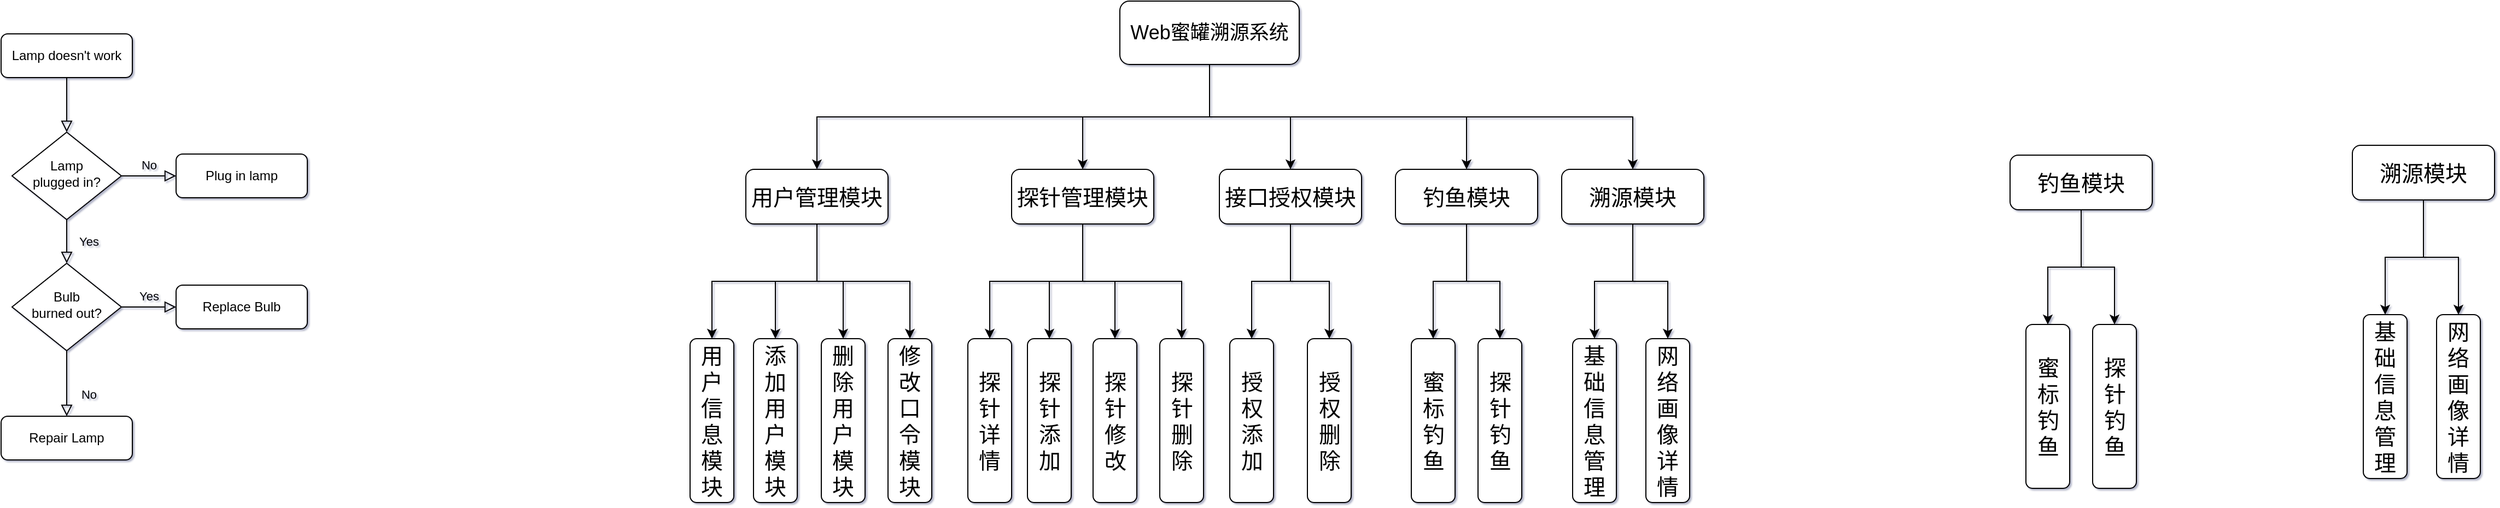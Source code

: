 <mxfile version="14.5.10" type="github">
  <diagram id="C5RBs43oDa-KdzZeNtuy" name="Page-1">
    <mxGraphModel dx="2347" dy="1247" grid="0" gridSize="10" guides="1" tooltips="1" connect="1" arrows="1" fold="1" page="0" pageScale="1" pageWidth="827" pageHeight="1169" background="none" math="0" shadow="1">
      <root>
        <mxCell id="WIyWlLk6GJQsqaUBKTNV-0" />
        <mxCell id="WIyWlLk6GJQsqaUBKTNV-1" parent="WIyWlLk6GJQsqaUBKTNV-0" />
        <mxCell id="WIyWlLk6GJQsqaUBKTNV-2" value="" style="rounded=0;html=1;jettySize=auto;orthogonalLoop=1;fontSize=11;endArrow=block;endFill=0;endSize=8;strokeWidth=1;shadow=0;labelBackgroundColor=none;edgeStyle=orthogonalEdgeStyle;" parent="WIyWlLk6GJQsqaUBKTNV-1" source="WIyWlLk6GJQsqaUBKTNV-3" target="WIyWlLk6GJQsqaUBKTNV-6" edge="1">
          <mxGeometry relative="1" as="geometry" />
        </mxCell>
        <mxCell id="WIyWlLk6GJQsqaUBKTNV-3" value="Lamp doesn&#39;t work" style="rounded=1;whiteSpace=wrap;html=1;fontSize=12;glass=0;strokeWidth=1;shadow=0;" parent="WIyWlLk6GJQsqaUBKTNV-1" vertex="1">
          <mxGeometry x="40" y="211" width="120" height="40" as="geometry" />
        </mxCell>
        <mxCell id="WIyWlLk6GJQsqaUBKTNV-4" value="Yes" style="rounded=0;html=1;jettySize=auto;orthogonalLoop=1;fontSize=11;endArrow=block;endFill=0;endSize=8;strokeWidth=1;shadow=0;labelBackgroundColor=none;edgeStyle=orthogonalEdgeStyle;" parent="WIyWlLk6GJQsqaUBKTNV-1" source="WIyWlLk6GJQsqaUBKTNV-6" target="WIyWlLk6GJQsqaUBKTNV-10" edge="1">
          <mxGeometry y="20" relative="1" as="geometry">
            <mxPoint as="offset" />
          </mxGeometry>
        </mxCell>
        <mxCell id="WIyWlLk6GJQsqaUBKTNV-5" value="No" style="edgeStyle=orthogonalEdgeStyle;rounded=0;html=1;jettySize=auto;orthogonalLoop=1;fontSize=11;endArrow=block;endFill=0;endSize=8;strokeWidth=1;shadow=0;labelBackgroundColor=none;" parent="WIyWlLk6GJQsqaUBKTNV-1" source="WIyWlLk6GJQsqaUBKTNV-6" target="WIyWlLk6GJQsqaUBKTNV-7" edge="1">
          <mxGeometry y="10" relative="1" as="geometry">
            <mxPoint as="offset" />
          </mxGeometry>
        </mxCell>
        <mxCell id="WIyWlLk6GJQsqaUBKTNV-6" value="Lamp&lt;br&gt;plugged in?" style="rhombus;whiteSpace=wrap;html=1;shadow=0;fontFamily=Helvetica;fontSize=12;align=center;strokeWidth=1;spacing=6;spacingTop=-4;" parent="WIyWlLk6GJQsqaUBKTNV-1" vertex="1">
          <mxGeometry x="50" y="301" width="100" height="80" as="geometry" />
        </mxCell>
        <mxCell id="WIyWlLk6GJQsqaUBKTNV-7" value="Plug in lamp" style="rounded=1;whiteSpace=wrap;html=1;fontSize=12;glass=0;strokeWidth=1;shadow=0;" parent="WIyWlLk6GJQsqaUBKTNV-1" vertex="1">
          <mxGeometry x="200" y="321" width="120" height="40" as="geometry" />
        </mxCell>
        <mxCell id="WIyWlLk6GJQsqaUBKTNV-8" value="No" style="rounded=0;html=1;jettySize=auto;orthogonalLoop=1;fontSize=11;endArrow=block;endFill=0;endSize=8;strokeWidth=1;shadow=0;labelBackgroundColor=none;edgeStyle=orthogonalEdgeStyle;" parent="WIyWlLk6GJQsqaUBKTNV-1" source="WIyWlLk6GJQsqaUBKTNV-10" target="WIyWlLk6GJQsqaUBKTNV-11" edge="1">
          <mxGeometry x="0.333" y="20" relative="1" as="geometry">
            <mxPoint as="offset" />
          </mxGeometry>
        </mxCell>
        <mxCell id="WIyWlLk6GJQsqaUBKTNV-9" value="Yes" style="edgeStyle=orthogonalEdgeStyle;rounded=0;html=1;jettySize=auto;orthogonalLoop=1;fontSize=11;endArrow=block;endFill=0;endSize=8;strokeWidth=1;shadow=0;labelBackgroundColor=none;" parent="WIyWlLk6GJQsqaUBKTNV-1" source="WIyWlLk6GJQsqaUBKTNV-10" target="WIyWlLk6GJQsqaUBKTNV-12" edge="1">
          <mxGeometry y="10" relative="1" as="geometry">
            <mxPoint as="offset" />
          </mxGeometry>
        </mxCell>
        <mxCell id="WIyWlLk6GJQsqaUBKTNV-10" value="Bulb&lt;br&gt;burned out?" style="rhombus;whiteSpace=wrap;html=1;shadow=0;fontFamily=Helvetica;fontSize=12;align=center;strokeWidth=1;spacing=6;spacingTop=-4;" parent="WIyWlLk6GJQsqaUBKTNV-1" vertex="1">
          <mxGeometry x="50" y="421" width="100" height="80" as="geometry" />
        </mxCell>
        <mxCell id="WIyWlLk6GJQsqaUBKTNV-11" value="Repair Lamp" style="rounded=1;whiteSpace=wrap;html=1;fontSize=12;glass=0;strokeWidth=1;shadow=0;" parent="WIyWlLk6GJQsqaUBKTNV-1" vertex="1">
          <mxGeometry x="40" y="561" width="120" height="40" as="geometry" />
        </mxCell>
        <mxCell id="WIyWlLk6GJQsqaUBKTNV-12" value="Replace Bulb" style="rounded=1;whiteSpace=wrap;html=1;fontSize=12;glass=0;strokeWidth=1;shadow=0;" parent="WIyWlLk6GJQsqaUBKTNV-1" vertex="1">
          <mxGeometry x="200" y="441" width="120" height="40" as="geometry" />
        </mxCell>
        <mxCell id="Zg1x8N40QmGfaq8mfe-Y-34" style="edgeStyle=orthogonalEdgeStyle;rounded=0;orthogonalLoop=1;jettySize=auto;html=1;entryX=0.5;entryY=0;entryDx=0;entryDy=0;fontSize=18;exitX=0.5;exitY=1;exitDx=0;exitDy=0;" edge="1" parent="WIyWlLk6GJQsqaUBKTNV-1" source="Zg1x8N40QmGfaq8mfe-Y-0" target="Zg1x8N40QmGfaq8mfe-Y-2">
          <mxGeometry relative="1" as="geometry" />
        </mxCell>
        <mxCell id="Zg1x8N40QmGfaq8mfe-Y-35" style="edgeStyle=orthogonalEdgeStyle;rounded=0;orthogonalLoop=1;jettySize=auto;html=1;entryX=0.5;entryY=0;entryDx=0;entryDy=0;fontSize=18;exitX=0.5;exitY=1;exitDx=0;exitDy=0;" edge="1" parent="WIyWlLk6GJQsqaUBKTNV-1" source="Zg1x8N40QmGfaq8mfe-Y-0" target="Zg1x8N40QmGfaq8mfe-Y-23">
          <mxGeometry relative="1" as="geometry" />
        </mxCell>
        <mxCell id="Zg1x8N40QmGfaq8mfe-Y-39" style="edgeStyle=orthogonalEdgeStyle;rounded=0;orthogonalLoop=1;jettySize=auto;html=1;fontSize=18;exitX=0.5;exitY=1;exitDx=0;exitDy=0;" edge="1" parent="WIyWlLk6GJQsqaUBKTNV-1" source="Zg1x8N40QmGfaq8mfe-Y-0" target="Zg1x8N40QmGfaq8mfe-Y-3">
          <mxGeometry relative="1" as="geometry" />
        </mxCell>
        <mxCell id="Zg1x8N40QmGfaq8mfe-Y-40" style="edgeStyle=orthogonalEdgeStyle;rounded=0;orthogonalLoop=1;jettySize=auto;html=1;entryX=0.5;entryY=0;entryDx=0;entryDy=0;fontSize=18;exitX=0.5;exitY=1;exitDx=0;exitDy=0;" edge="1" parent="WIyWlLk6GJQsqaUBKTNV-1" source="Zg1x8N40QmGfaq8mfe-Y-0" target="Zg1x8N40QmGfaq8mfe-Y-1">
          <mxGeometry relative="1" as="geometry" />
        </mxCell>
        <mxCell id="Zg1x8N40QmGfaq8mfe-Y-72" style="edgeStyle=orthogonalEdgeStyle;rounded=0;orthogonalLoop=1;jettySize=auto;html=1;entryX=0.5;entryY=0;entryDx=0;entryDy=0;fontSize=15;exitX=0.5;exitY=1;exitDx=0;exitDy=0;" edge="1" parent="WIyWlLk6GJQsqaUBKTNV-1" source="Zg1x8N40QmGfaq8mfe-Y-0" target="Zg1x8N40QmGfaq8mfe-Y-67">
          <mxGeometry relative="1" as="geometry" />
        </mxCell>
        <mxCell id="Zg1x8N40QmGfaq8mfe-Y-0" value="&lt;font style=&quot;font-size: 18px&quot;&gt;Web蜜罐溯源系统&lt;/font&gt;" style="rounded=1;whiteSpace=wrap;html=1;" vertex="1" parent="WIyWlLk6GJQsqaUBKTNV-1">
          <mxGeometry x="1063" y="181" width="164" height="58" as="geometry" />
        </mxCell>
        <mxCell id="Zg1x8N40QmGfaq8mfe-Y-41" style="edgeStyle=orthogonalEdgeStyle;rounded=0;orthogonalLoop=1;jettySize=auto;html=1;entryX=0.5;entryY=0;entryDx=0;entryDy=0;fontSize=18;" edge="1" parent="WIyWlLk6GJQsqaUBKTNV-1" source="Zg1x8N40QmGfaq8mfe-Y-1" target="Zg1x8N40QmGfaq8mfe-Y-10">
          <mxGeometry relative="1" as="geometry" />
        </mxCell>
        <mxCell id="Zg1x8N40QmGfaq8mfe-Y-42" style="edgeStyle=orthogonalEdgeStyle;rounded=0;orthogonalLoop=1;jettySize=auto;html=1;entryX=0.5;entryY=0;entryDx=0;entryDy=0;fontSize=18;" edge="1" parent="WIyWlLk6GJQsqaUBKTNV-1" source="Zg1x8N40QmGfaq8mfe-Y-1" target="Zg1x8N40QmGfaq8mfe-Y-11">
          <mxGeometry relative="1" as="geometry" />
        </mxCell>
        <mxCell id="Zg1x8N40QmGfaq8mfe-Y-43" style="edgeStyle=orthogonalEdgeStyle;rounded=0;orthogonalLoop=1;jettySize=auto;html=1;entryX=0.5;entryY=0;entryDx=0;entryDy=0;fontSize=18;exitX=0.5;exitY=1;exitDx=0;exitDy=0;" edge="1" parent="WIyWlLk6GJQsqaUBKTNV-1" source="Zg1x8N40QmGfaq8mfe-Y-1" target="Zg1x8N40QmGfaq8mfe-Y-8">
          <mxGeometry relative="1" as="geometry" />
        </mxCell>
        <mxCell id="Zg1x8N40QmGfaq8mfe-Y-44" style="edgeStyle=orthogonalEdgeStyle;rounded=0;orthogonalLoop=1;jettySize=auto;html=1;entryX=0.5;entryY=0;entryDx=0;entryDy=0;fontSize=18;exitX=0.5;exitY=1;exitDx=0;exitDy=0;" edge="1" parent="WIyWlLk6GJQsqaUBKTNV-1" source="Zg1x8N40QmGfaq8mfe-Y-1" target="Zg1x8N40QmGfaq8mfe-Y-12">
          <mxGeometry relative="1" as="geometry" />
        </mxCell>
        <mxCell id="Zg1x8N40QmGfaq8mfe-Y-1" value="用户管理模块" style="rounded=1;whiteSpace=wrap;html=1;fontSize=20;" vertex="1" parent="WIyWlLk6GJQsqaUBKTNV-1">
          <mxGeometry x="721" y="335" width="130" height="50" as="geometry" />
        </mxCell>
        <mxCell id="Zg1x8N40QmGfaq8mfe-Y-19" style="edgeStyle=orthogonalEdgeStyle;rounded=0;orthogonalLoop=1;jettySize=auto;html=1;entryX=0.5;entryY=0;entryDx=0;entryDy=0;fontSize=18;" edge="1" parent="WIyWlLk6GJQsqaUBKTNV-1" source="Zg1x8N40QmGfaq8mfe-Y-2" target="Zg1x8N40QmGfaq8mfe-Y-6">
          <mxGeometry relative="1" as="geometry" />
        </mxCell>
        <mxCell id="Zg1x8N40QmGfaq8mfe-Y-20" style="edgeStyle=orthogonalEdgeStyle;rounded=0;orthogonalLoop=1;jettySize=auto;html=1;entryX=0.5;entryY=0;entryDx=0;entryDy=0;fontSize=18;" edge="1" parent="WIyWlLk6GJQsqaUBKTNV-1" source="Zg1x8N40QmGfaq8mfe-Y-2" target="Zg1x8N40QmGfaq8mfe-Y-7">
          <mxGeometry relative="1" as="geometry" />
        </mxCell>
        <mxCell id="Zg1x8N40QmGfaq8mfe-Y-2" value="接口授权模块" style="rounded=1;whiteSpace=wrap;html=1;fontSize=20;" vertex="1" parent="WIyWlLk6GJQsqaUBKTNV-1">
          <mxGeometry x="1154" y="335" width="130" height="50" as="geometry" />
        </mxCell>
        <mxCell id="Zg1x8N40QmGfaq8mfe-Y-21" style="edgeStyle=orthogonalEdgeStyle;rounded=0;orthogonalLoop=1;jettySize=auto;html=1;entryX=0.5;entryY=0;entryDx=0;entryDy=0;fontSize=18;exitX=0.5;exitY=1;exitDx=0;exitDy=0;" edge="1" parent="WIyWlLk6GJQsqaUBKTNV-1" source="Zg1x8N40QmGfaq8mfe-Y-3" target="Zg1x8N40QmGfaq8mfe-Y-4">
          <mxGeometry relative="1" as="geometry" />
        </mxCell>
        <mxCell id="Zg1x8N40QmGfaq8mfe-Y-22" style="edgeStyle=orthogonalEdgeStyle;rounded=0;orthogonalLoop=1;jettySize=auto;html=1;entryX=0.5;entryY=0;entryDx=0;entryDy=0;fontSize=18;" edge="1" parent="WIyWlLk6GJQsqaUBKTNV-1" source="Zg1x8N40QmGfaq8mfe-Y-3" target="Zg1x8N40QmGfaq8mfe-Y-9">
          <mxGeometry relative="1" as="geometry" />
        </mxCell>
        <mxCell id="Zg1x8N40QmGfaq8mfe-Y-29" style="edgeStyle=orthogonalEdgeStyle;rounded=0;orthogonalLoop=1;jettySize=auto;html=1;entryX=0.5;entryY=0;entryDx=0;entryDy=0;fontSize=18;" edge="1" parent="WIyWlLk6GJQsqaUBKTNV-1" source="Zg1x8N40QmGfaq8mfe-Y-3" target="Zg1x8N40QmGfaq8mfe-Y-28">
          <mxGeometry relative="1" as="geometry" />
        </mxCell>
        <mxCell id="Zg1x8N40QmGfaq8mfe-Y-46" style="edgeStyle=orthogonalEdgeStyle;rounded=0;orthogonalLoop=1;jettySize=auto;html=1;entryX=0.5;entryY=0;entryDx=0;entryDy=0;fontSize=18;exitX=0.5;exitY=1;exitDx=0;exitDy=0;" edge="1" parent="WIyWlLk6GJQsqaUBKTNV-1" source="Zg1x8N40QmGfaq8mfe-Y-3" target="Zg1x8N40QmGfaq8mfe-Y-45">
          <mxGeometry relative="1" as="geometry" />
        </mxCell>
        <mxCell id="Zg1x8N40QmGfaq8mfe-Y-3" value="探针管理模块" style="rounded=1;whiteSpace=wrap;html=1;fontSize=20;" vertex="1" parent="WIyWlLk6GJQsqaUBKTNV-1">
          <mxGeometry x="964" y="335" width="130" height="50" as="geometry" />
        </mxCell>
        <mxCell id="Zg1x8N40QmGfaq8mfe-Y-4" value="探&lt;br style=&quot;font-size: 20px&quot;&gt;针&lt;br style=&quot;font-size: 20px&quot;&gt;修改" style="rounded=1;whiteSpace=wrap;html=1;fontSize=20;rotation=0;" vertex="1" parent="WIyWlLk6GJQsqaUBKTNV-1">
          <mxGeometry x="1038.5" y="490" width="40" height="150" as="geometry" />
        </mxCell>
        <mxCell id="Zg1x8N40QmGfaq8mfe-Y-6" value="授&lt;br style=&quot;font-size: 20px;&quot;&gt;权&lt;br style=&quot;font-size: 20px;&quot;&gt;添&lt;br style=&quot;font-size: 20px;&quot;&gt;加" style="rounded=1;whiteSpace=wrap;html=1;fontSize=20;rotation=0;" vertex="1" parent="WIyWlLk6GJQsqaUBKTNV-1">
          <mxGeometry x="1163.5" y="490" width="40" height="150" as="geometry" />
        </mxCell>
        <mxCell id="Zg1x8N40QmGfaq8mfe-Y-7" value="授&lt;br style=&quot;font-size: 20px;&quot;&gt;权&lt;br style=&quot;font-size: 20px;&quot;&gt;删&lt;br style=&quot;font-size: 20px;&quot;&gt;除" style="rounded=1;whiteSpace=wrap;html=1;fontSize=20;rotation=0;" vertex="1" parent="WIyWlLk6GJQsqaUBKTNV-1">
          <mxGeometry x="1234.5" y="490" width="40" height="150" as="geometry" />
        </mxCell>
        <mxCell id="Zg1x8N40QmGfaq8mfe-Y-8" value="用&lt;br style=&quot;font-size: 20px;&quot;&gt;户&lt;br style=&quot;font-size: 20px;&quot;&gt;信&lt;br style=&quot;font-size: 20px;&quot;&gt;息&lt;br style=&quot;font-size: 20px;&quot;&gt;模&lt;br style=&quot;font-size: 20px;&quot;&gt;块" style="rounded=1;whiteSpace=wrap;html=1;fontSize=20;rotation=0;" vertex="1" parent="WIyWlLk6GJQsqaUBKTNV-1">
          <mxGeometry x="670" y="490" width="40" height="150" as="geometry" />
        </mxCell>
        <mxCell id="Zg1x8N40QmGfaq8mfe-Y-9" value="探&lt;br style=&quot;font-size: 20px;&quot;&gt;针&lt;br style=&quot;font-size: 20px;&quot;&gt;详&lt;br style=&quot;font-size: 20px;&quot;&gt;情" style="rounded=1;whiteSpace=wrap;html=1;fontSize=20;rotation=0;" vertex="1" parent="WIyWlLk6GJQsqaUBKTNV-1">
          <mxGeometry x="924" y="490" width="40" height="150" as="geometry" />
        </mxCell>
        <mxCell id="Zg1x8N40QmGfaq8mfe-Y-10" value="添&lt;br style=&quot;font-size: 20px;&quot;&gt;加&lt;br style=&quot;font-size: 20px;&quot;&gt;用&lt;br style=&quot;font-size: 20px;&quot;&gt;户&lt;br style=&quot;font-size: 20px;&quot;&gt;模&lt;br style=&quot;font-size: 20px;&quot;&gt;块" style="rounded=1;whiteSpace=wrap;html=1;fontSize=20;rotation=0;" vertex="1" parent="WIyWlLk6GJQsqaUBKTNV-1">
          <mxGeometry x="728" y="490" width="40" height="150" as="geometry" />
        </mxCell>
        <mxCell id="Zg1x8N40QmGfaq8mfe-Y-11" value="删&lt;br style=&quot;font-size: 20px;&quot;&gt;除&lt;br style=&quot;font-size: 20px;&quot;&gt;用&lt;br style=&quot;font-size: 20px;&quot;&gt;户&lt;br style=&quot;font-size: 20px;&quot;&gt;模&lt;br style=&quot;font-size: 20px;&quot;&gt;块" style="rounded=1;whiteSpace=wrap;html=1;fontSize=20;rotation=0;" vertex="1" parent="WIyWlLk6GJQsqaUBKTNV-1">
          <mxGeometry x="790" y="490" width="40" height="150" as="geometry" />
        </mxCell>
        <mxCell id="Zg1x8N40QmGfaq8mfe-Y-12" value="修&lt;br style=&quot;font-size: 20px;&quot;&gt;改&lt;br style=&quot;font-size: 20px;&quot;&gt;口&lt;br style=&quot;font-size: 20px;&quot;&gt;令&lt;br style=&quot;font-size: 20px;&quot;&gt;模&lt;br style=&quot;font-size: 20px;&quot;&gt;块" style="rounded=1;whiteSpace=wrap;html=1;fontSize=20;rotation=0;" vertex="1" parent="WIyWlLk6GJQsqaUBKTNV-1">
          <mxGeometry x="851" y="490" width="40" height="150" as="geometry" />
        </mxCell>
        <mxCell id="Zg1x8N40QmGfaq8mfe-Y-26" style="edgeStyle=orthogonalEdgeStyle;rounded=0;orthogonalLoop=1;jettySize=auto;html=1;fontSize=18;" edge="1" parent="WIyWlLk6GJQsqaUBKTNV-1" source="Zg1x8N40QmGfaq8mfe-Y-23" target="Zg1x8N40QmGfaq8mfe-Y-24">
          <mxGeometry relative="1" as="geometry" />
        </mxCell>
        <mxCell id="Zg1x8N40QmGfaq8mfe-Y-27" style="edgeStyle=orthogonalEdgeStyle;rounded=0;orthogonalLoop=1;jettySize=auto;html=1;entryX=0.5;entryY=0;entryDx=0;entryDy=0;fontSize=18;" edge="1" parent="WIyWlLk6GJQsqaUBKTNV-1" source="Zg1x8N40QmGfaq8mfe-Y-23" target="Zg1x8N40QmGfaq8mfe-Y-25">
          <mxGeometry relative="1" as="geometry" />
        </mxCell>
        <mxCell id="Zg1x8N40QmGfaq8mfe-Y-23" value="溯源模块" style="rounded=1;whiteSpace=wrap;html=1;fontSize=20;" vertex="1" parent="WIyWlLk6GJQsqaUBKTNV-1">
          <mxGeometry x="1467" y="335" width="130" height="50" as="geometry" />
        </mxCell>
        <mxCell id="Zg1x8N40QmGfaq8mfe-Y-24" value="基&lt;br style=&quot;font-size: 20px;&quot;&gt;础&lt;br style=&quot;font-size: 20px;&quot;&gt;信&lt;br style=&quot;font-size: 20px;&quot;&gt;息&lt;br style=&quot;font-size: 20px;&quot;&gt;管&lt;br style=&quot;font-size: 20px;&quot;&gt;理" style="rounded=1;whiteSpace=wrap;html=1;fontSize=20;rotation=0;" vertex="1" parent="WIyWlLk6GJQsqaUBKTNV-1">
          <mxGeometry x="1477" y="490" width="40" height="150" as="geometry" />
        </mxCell>
        <mxCell id="Zg1x8N40QmGfaq8mfe-Y-25" value="网&lt;br style=&quot;font-size: 20px&quot;&gt;络&lt;br style=&quot;font-size: 20px&quot;&gt;画&lt;br style=&quot;font-size: 20px&quot;&gt;像&lt;br style=&quot;font-size: 20px&quot;&gt;详情" style="rounded=1;whiteSpace=wrap;html=1;fontSize=20;rotation=0;" vertex="1" parent="WIyWlLk6GJQsqaUBKTNV-1">
          <mxGeometry x="1544" y="490" width="40" height="150" as="geometry" />
        </mxCell>
        <mxCell id="Zg1x8N40QmGfaq8mfe-Y-28" value="探&lt;br style=&quot;font-size: 20px;&quot;&gt;针&lt;br style=&quot;font-size: 20px;&quot;&gt;添&lt;br style=&quot;font-size: 20px;&quot;&gt;加" style="rounded=1;whiteSpace=wrap;html=1;fontSize=20;rotation=0;" vertex="1" parent="WIyWlLk6GJQsqaUBKTNV-1">
          <mxGeometry x="978.5" y="490" width="40" height="150" as="geometry" />
        </mxCell>
        <mxCell id="Zg1x8N40QmGfaq8mfe-Y-45" value="探&lt;br style=&quot;font-size: 20px;&quot;&gt;针&lt;br style=&quot;font-size: 20px;&quot;&gt;删&lt;br style=&quot;font-size: 20px;&quot;&gt;除" style="rounded=1;whiteSpace=wrap;html=1;fontSize=20;rotation=0;" vertex="1" parent="WIyWlLk6GJQsqaUBKTNV-1">
          <mxGeometry x="1099.5" y="490" width="40" height="150" as="geometry" />
        </mxCell>
        <mxCell id="Zg1x8N40QmGfaq8mfe-Y-61" style="edgeStyle=orthogonalEdgeStyle;rounded=0;orthogonalLoop=1;jettySize=auto;html=1;fontSize=18;" edge="1" parent="WIyWlLk6GJQsqaUBKTNV-1" source="Zg1x8N40QmGfaq8mfe-Y-63" target="Zg1x8N40QmGfaq8mfe-Y-64">
          <mxGeometry relative="1" as="geometry" />
        </mxCell>
        <mxCell id="Zg1x8N40QmGfaq8mfe-Y-62" style="edgeStyle=orthogonalEdgeStyle;rounded=0;orthogonalLoop=1;jettySize=auto;html=1;entryX=0.5;entryY=0;entryDx=0;entryDy=0;fontSize=18;" edge="1" parent="WIyWlLk6GJQsqaUBKTNV-1" source="Zg1x8N40QmGfaq8mfe-Y-63" target="Zg1x8N40QmGfaq8mfe-Y-65">
          <mxGeometry relative="1" as="geometry" />
        </mxCell>
        <mxCell id="Zg1x8N40QmGfaq8mfe-Y-63" value="溯源模块" style="rounded=1;whiteSpace=wrap;html=1;fontSize=20;" vertex="1" parent="WIyWlLk6GJQsqaUBKTNV-1">
          <mxGeometry x="2190" y="313" width="130" height="50" as="geometry" />
        </mxCell>
        <mxCell id="Zg1x8N40QmGfaq8mfe-Y-64" value="基&lt;br style=&quot;font-size: 20px;&quot;&gt;础&lt;br style=&quot;font-size: 20px;&quot;&gt;信&lt;br style=&quot;font-size: 20px;&quot;&gt;息&lt;br style=&quot;font-size: 20px;&quot;&gt;管&lt;br style=&quot;font-size: 20px;&quot;&gt;理" style="rounded=1;whiteSpace=wrap;html=1;fontSize=20;rotation=0;" vertex="1" parent="WIyWlLk6GJQsqaUBKTNV-1">
          <mxGeometry x="2200" y="468" width="40" height="150" as="geometry" />
        </mxCell>
        <mxCell id="Zg1x8N40QmGfaq8mfe-Y-65" value="网&lt;br style=&quot;font-size: 20px&quot;&gt;络&lt;br style=&quot;font-size: 20px&quot;&gt;画&lt;br style=&quot;font-size: 20px&quot;&gt;像&lt;br style=&quot;font-size: 20px&quot;&gt;详情" style="rounded=1;whiteSpace=wrap;html=1;fontSize=20;rotation=0;" vertex="1" parent="WIyWlLk6GJQsqaUBKTNV-1">
          <mxGeometry x="2267" y="468" width="40" height="150" as="geometry" />
        </mxCell>
        <mxCell id="Zg1x8N40QmGfaq8mfe-Y-70" style="edgeStyle=orthogonalEdgeStyle;rounded=0;orthogonalLoop=1;jettySize=auto;html=1;fontSize=15;" edge="1" parent="WIyWlLk6GJQsqaUBKTNV-1" source="Zg1x8N40QmGfaq8mfe-Y-67" target="Zg1x8N40QmGfaq8mfe-Y-68">
          <mxGeometry relative="1" as="geometry" />
        </mxCell>
        <mxCell id="Zg1x8N40QmGfaq8mfe-Y-71" style="edgeStyle=orthogonalEdgeStyle;rounded=0;orthogonalLoop=1;jettySize=auto;html=1;entryX=0.5;entryY=0;entryDx=0;entryDy=0;fontSize=15;" edge="1" parent="WIyWlLk6GJQsqaUBKTNV-1" source="Zg1x8N40QmGfaq8mfe-Y-67" target="Zg1x8N40QmGfaq8mfe-Y-69">
          <mxGeometry relative="1" as="geometry" />
        </mxCell>
        <mxCell id="Zg1x8N40QmGfaq8mfe-Y-67" value="钓鱼模块" style="rounded=1;whiteSpace=wrap;html=1;fontSize=20;" vertex="1" parent="WIyWlLk6GJQsqaUBKTNV-1">
          <mxGeometry x="1315" y="335" width="130" height="50" as="geometry" />
        </mxCell>
        <mxCell id="Zg1x8N40QmGfaq8mfe-Y-68" value="蜜标钓鱼" style="rounded=1;whiteSpace=wrap;html=1;fontSize=20;rotation=0;" vertex="1" parent="WIyWlLk6GJQsqaUBKTNV-1">
          <mxGeometry x="1329.5" y="490" width="40" height="150" as="geometry" />
        </mxCell>
        <mxCell id="Zg1x8N40QmGfaq8mfe-Y-69" value="探针钓鱼" style="rounded=1;whiteSpace=wrap;html=1;fontSize=20;rotation=0;" vertex="1" parent="WIyWlLk6GJQsqaUBKTNV-1">
          <mxGeometry x="1390.5" y="490" width="40" height="150" as="geometry" />
        </mxCell>
        <mxCell id="Zg1x8N40QmGfaq8mfe-Y-86" style="edgeStyle=orthogonalEdgeStyle;rounded=0;orthogonalLoop=1;jettySize=auto;html=1;fontSize=15;" edge="1" parent="WIyWlLk6GJQsqaUBKTNV-1" source="Zg1x8N40QmGfaq8mfe-Y-88" target="Zg1x8N40QmGfaq8mfe-Y-89">
          <mxGeometry relative="1" as="geometry" />
        </mxCell>
        <mxCell id="Zg1x8N40QmGfaq8mfe-Y-87" style="edgeStyle=orthogonalEdgeStyle;rounded=0;orthogonalLoop=1;jettySize=auto;html=1;entryX=0.5;entryY=0;entryDx=0;entryDy=0;fontSize=15;" edge="1" parent="WIyWlLk6GJQsqaUBKTNV-1" source="Zg1x8N40QmGfaq8mfe-Y-88" target="Zg1x8N40QmGfaq8mfe-Y-90">
          <mxGeometry relative="1" as="geometry" />
        </mxCell>
        <mxCell id="Zg1x8N40QmGfaq8mfe-Y-88" value="钓鱼模块" style="rounded=1;whiteSpace=wrap;html=1;fontSize=20;" vertex="1" parent="WIyWlLk6GJQsqaUBKTNV-1">
          <mxGeometry x="1877" y="322" width="130" height="50" as="geometry" />
        </mxCell>
        <mxCell id="Zg1x8N40QmGfaq8mfe-Y-89" value="蜜标钓鱼" style="rounded=1;whiteSpace=wrap;html=1;fontSize=20;rotation=0;" vertex="1" parent="WIyWlLk6GJQsqaUBKTNV-1">
          <mxGeometry x="1891.5" y="477" width="40" height="150" as="geometry" />
        </mxCell>
        <mxCell id="Zg1x8N40QmGfaq8mfe-Y-90" value="探针钓鱼" style="rounded=1;whiteSpace=wrap;html=1;fontSize=20;rotation=0;" vertex="1" parent="WIyWlLk6GJQsqaUBKTNV-1">
          <mxGeometry x="1952.5" y="477" width="40" height="150" as="geometry" />
        </mxCell>
      </root>
    </mxGraphModel>
  </diagram>
</mxfile>

